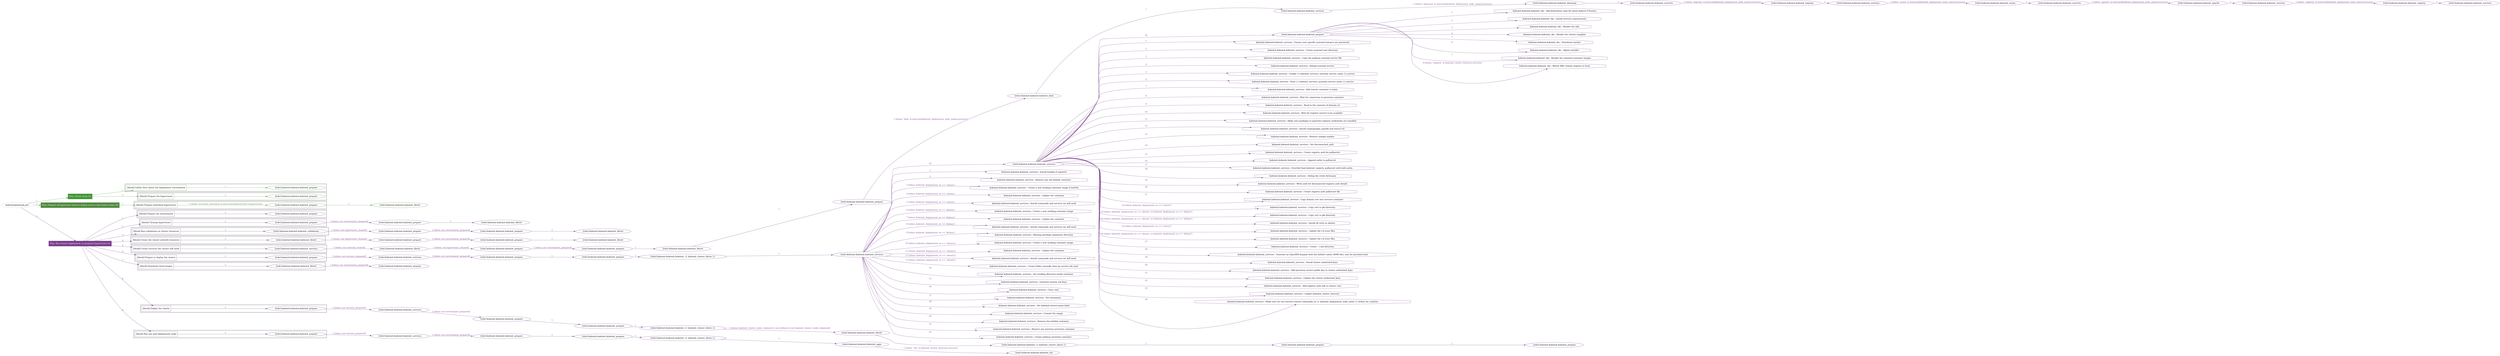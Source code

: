 digraph {
	graph [concentrate=true ordering=in rankdir=LR ratio=fill]
	edge [esep=5 sep=10]
	"kubeinit/playbook.yml" [id=root_node style=dotted]
	play_17dc3804 [label="Play: Initial setup (1)" color="#449537" fontcolor="#ffffff" id=play_17dc3804 shape=box style=filled tooltip=localhost]
	"kubeinit/playbook.yml" -> play_17dc3804 [label="1 " color="#449537" fontcolor="#449537" id=edge_80bf3835 labeltooltip="1 " tooltip="1 "]
	subgraph "kubeinit.kubeinit.kubeinit_prepare" {
		role_67e3666a [label="[role] kubeinit.kubeinit.kubeinit_prepare" color="#449537" id=role_67e3666a tooltip="kubeinit.kubeinit.kubeinit_prepare"]
	}
	subgraph "kubeinit.kubeinit.kubeinit_prepare" {
		role_1615cfc3 [label="[role] kubeinit.kubeinit.kubeinit_prepare" color="#449537" id=role_1615cfc3 tooltip="kubeinit.kubeinit.kubeinit_prepare"]
	}
	subgraph "Play: Initial setup (1)" {
		play_17dc3804 -> block_d3126e5d [label=1 color="#449537" fontcolor="#449537" id=edge_6a2673c6 labeltooltip=1 tooltip=1]
		subgraph cluster_block_d3126e5d {
			block_d3126e5d [label="[block] Gather facts about the deployment environment" color="#449537" id=block_d3126e5d labeltooltip="Gather facts about the deployment environment" shape=box tooltip="Gather facts about the deployment environment"]
			block_d3126e5d -> role_67e3666a [label="1 " color="#449537" fontcolor="#449537" id=edge_ea584713 labeltooltip="1 " tooltip="1 "]
		}
		play_17dc3804 -> block_f62ae6cf [label=2 color="#449537" fontcolor="#449537" id=edge_f9eebd7b labeltooltip=2 tooltip=2]
		subgraph cluster_block_f62ae6cf {
			block_f62ae6cf [label="[block] Prepare the hypervisors" color="#449537" id=block_f62ae6cf labeltooltip="Prepare the hypervisors" shape=box tooltip="Prepare the hypervisors"]
			block_f62ae6cf -> role_1615cfc3 [label="1 " color="#449537" fontcolor="#449537" id=edge_99a9e851 labeltooltip="1 " tooltip="1 "]
		}
	}
	play_2465f215 [label="Play: Prepare all hypervisor hosts to deploy service and cluster nodes (0)" color="#528b41" fontcolor="#ffffff" id=play_2465f215 shape=box style=filled tooltip="Play: Prepare all hypervisor hosts to deploy service and cluster nodes (0)"]
	"kubeinit/playbook.yml" -> play_2465f215 [label="2 " color="#528b41" fontcolor="#528b41" id=edge_92751eff labeltooltip="2 " tooltip="2 "]
	subgraph "kubeinit.kubeinit.kubeinit_libvirt" {
		role_7e6e4eed [label="[role] kubeinit.kubeinit.kubeinit_libvirt" color="#528b41" id=role_7e6e4eed tooltip="kubeinit.kubeinit.kubeinit_libvirt"]
	}
	subgraph "kubeinit.kubeinit.kubeinit_prepare" {
		role_8b2538e7 [label="[role] kubeinit.kubeinit.kubeinit_prepare" color="#528b41" id=role_8b2538e7 tooltip="kubeinit.kubeinit.kubeinit_prepare"]
		role_8b2538e7 -> role_7e6e4eed [label="1 " color="#528b41" fontcolor="#528b41" id=edge_8ffd1168 labeltooltip="1 " tooltip="1 "]
	}
	subgraph "Play: Prepare all hypervisor hosts to deploy service and cluster nodes (0)" {
		play_2465f215 -> block_70d63b5f [label=1 color="#528b41" fontcolor="#528b41" id=edge_6d60e895 labeltooltip=1 tooltip=1]
		subgraph cluster_block_70d63b5f {
			block_70d63b5f [label="[block] Prepare individual hypervisors" color="#528b41" id=block_70d63b5f labeltooltip="Prepare individual hypervisors" shape=box tooltip="Prepare individual hypervisors"]
			block_70d63b5f -> role_8b2538e7 [label="1 [when: inventory_hostname in hostvars['kubeinit-facts'].hypervisors]" color="#528b41" fontcolor="#528b41" id=edge_59fc6ced labeltooltip="1 [when: inventory_hostname in hostvars['kubeinit-facts'].hypervisors]" tooltip="1 [when: inventory_hostname in hostvars['kubeinit-facts'].hypervisors]"]
		}
	}
	play_fa66c9e3 [label="Play: Run cluster deployment on prepared hypervisors (1)" color="#793f8d" fontcolor="#ffffff" id=play_fa66c9e3 shape=box style=filled tooltip=localhost]
	"kubeinit/playbook.yml" -> play_fa66c9e3 [label="3 " color="#793f8d" fontcolor="#793f8d" id=edge_53fb4c2d labeltooltip="3 " tooltip="3 "]
	subgraph "kubeinit.kubeinit.kubeinit_prepare" {
		role_b1d864ee [label="[role] kubeinit.kubeinit.kubeinit_prepare" color="#793f8d" id=role_b1d864ee tooltip="kubeinit.kubeinit.kubeinit_prepare"]
	}
	subgraph "kubeinit.kubeinit.kubeinit_libvirt" {
		role_5a6a42f3 [label="[role] kubeinit.kubeinit.kubeinit_libvirt" color="#793f8d" id=role_5a6a42f3 tooltip="kubeinit.kubeinit.kubeinit_libvirt"]
	}
	subgraph "kubeinit.kubeinit.kubeinit_prepare" {
		role_d35636ad [label="[role] kubeinit.kubeinit.kubeinit_prepare" color="#793f8d" id=role_d35636ad tooltip="kubeinit.kubeinit.kubeinit_prepare"]
		role_d35636ad -> role_5a6a42f3 [label="1 " color="#793f8d" fontcolor="#793f8d" id=edge_e90077a9 labeltooltip="1 " tooltip="1 "]
	}
	subgraph "kubeinit.kubeinit.kubeinit_prepare" {
		role_8e66d6f2 [label="[role] kubeinit.kubeinit.kubeinit_prepare" color="#793f8d" id=role_8e66d6f2 tooltip="kubeinit.kubeinit.kubeinit_prepare"]
		role_8e66d6f2 -> role_d35636ad [label="1 [when: not environment_prepared]" color="#793f8d" fontcolor="#793f8d" id=edge_c06f7bf8 labeltooltip="1 [when: not environment_prepared]" tooltip="1 [when: not environment_prepared]"]
	}
	subgraph "kubeinit.kubeinit.kubeinit_libvirt" {
		role_3ecd17fb [label="[role] kubeinit.kubeinit.kubeinit_libvirt" color="#793f8d" id=role_3ecd17fb tooltip="kubeinit.kubeinit.kubeinit_libvirt"]
	}
	subgraph "kubeinit.kubeinit.kubeinit_prepare" {
		role_501750fa [label="[role] kubeinit.kubeinit.kubeinit_prepare" color="#793f8d" id=role_501750fa tooltip="kubeinit.kubeinit.kubeinit_prepare"]
		role_501750fa -> role_3ecd17fb [label="1 " color="#793f8d" fontcolor="#793f8d" id=edge_0f88de61 labeltooltip="1 " tooltip="1 "]
	}
	subgraph "kubeinit.kubeinit.kubeinit_prepare" {
		role_964f412a [label="[role] kubeinit.kubeinit.kubeinit_prepare" color="#793f8d" id=role_964f412a tooltip="kubeinit.kubeinit.kubeinit_prepare"]
		role_964f412a -> role_501750fa [label="1 [when: not environment_prepared]" color="#793f8d" fontcolor="#793f8d" id=edge_70a640cf labeltooltip="1 [when: not environment_prepared]" tooltip="1 [when: not environment_prepared]"]
	}
	subgraph "kubeinit.kubeinit.kubeinit_validations" {
		role_c0295520 [label="[role] kubeinit.kubeinit.kubeinit_validations" color="#793f8d" id=role_c0295520 tooltip="kubeinit.kubeinit.kubeinit_validations"]
		role_c0295520 -> role_964f412a [label="1 [when: not hypervisors_cleaned]" color="#793f8d" fontcolor="#793f8d" id=edge_7b529648 labeltooltip="1 [when: not hypervisors_cleaned]" tooltip="1 [when: not hypervisors_cleaned]"]
	}
	subgraph "kubeinit.kubeinit.kubeinit_libvirt" {
		role_bcdec154 [label="[role] kubeinit.kubeinit.kubeinit_libvirt" color="#793f8d" id=role_bcdec154 tooltip="kubeinit.kubeinit.kubeinit_libvirt"]
	}
	subgraph "kubeinit.kubeinit.kubeinit_prepare" {
		role_2810fb02 [label="[role] kubeinit.kubeinit.kubeinit_prepare" color="#793f8d" id=role_2810fb02 tooltip="kubeinit.kubeinit.kubeinit_prepare"]
		role_2810fb02 -> role_bcdec154 [label="1 " color="#793f8d" fontcolor="#793f8d" id=edge_196ffd4c labeltooltip="1 " tooltip="1 "]
	}
	subgraph "kubeinit.kubeinit.kubeinit_prepare" {
		role_aaf284e9 [label="[role] kubeinit.kubeinit.kubeinit_prepare" color="#793f8d" id=role_aaf284e9 tooltip="kubeinit.kubeinit.kubeinit_prepare"]
		role_aaf284e9 -> role_2810fb02 [label="1 [when: not environment_prepared]" color="#793f8d" fontcolor="#793f8d" id=edge_ba083c92 labeltooltip="1 [when: not environment_prepared]" tooltip="1 [when: not environment_prepared]"]
	}
	subgraph "kubeinit.kubeinit.kubeinit_libvirt" {
		role_54081f0f [label="[role] kubeinit.kubeinit.kubeinit_libvirt" color="#793f8d" id=role_54081f0f tooltip="kubeinit.kubeinit.kubeinit_libvirt"]
		role_54081f0f -> role_aaf284e9 [label="1 [when: not hypervisors_cleaned]" color="#793f8d" fontcolor="#793f8d" id=edge_26af9486 labeltooltip="1 [when: not hypervisors_cleaned]" tooltip="1 [when: not hypervisors_cleaned]"]
	}
	subgraph "kubeinit.kubeinit.kubeinit_services" {
		role_640191c8 [label="[role] kubeinit.kubeinit.kubeinit_services" color="#793f8d" id=role_640191c8 tooltip="kubeinit.kubeinit.kubeinit_services"]
	}
	subgraph "kubeinit.kubeinit.kubeinit_registry" {
		role_3a69ad9f [label="[role] kubeinit.kubeinit.kubeinit_registry" color="#793f8d" id=role_3a69ad9f tooltip="kubeinit.kubeinit.kubeinit_registry"]
		role_3a69ad9f -> role_640191c8 [label="1 " color="#793f8d" fontcolor="#793f8d" id=edge_30a245e9 labeltooltip="1 " tooltip="1 "]
	}
	subgraph "kubeinit.kubeinit.kubeinit_services" {
		role_7ca822ec [label="[role] kubeinit.kubeinit.kubeinit_services" color="#793f8d" id=role_7ca822ec tooltip="kubeinit.kubeinit.kubeinit_services"]
		role_7ca822ec -> role_3a69ad9f [label="1 [when: 'registry' in hostvars[kubeinit_deployment_node_name].services]" color="#793f8d" fontcolor="#793f8d" id=edge_693aa3cd labeltooltip="1 [when: 'registry' in hostvars[kubeinit_deployment_node_name].services]" tooltip="1 [when: 'registry' in hostvars[kubeinit_deployment_node_name].services]"]
	}
	subgraph "kubeinit.kubeinit.kubeinit_apache" {
		role_e3e219b9 [label="[role] kubeinit.kubeinit.kubeinit_apache" color="#793f8d" id=role_e3e219b9 tooltip="kubeinit.kubeinit.kubeinit_apache"]
		role_e3e219b9 -> role_7ca822ec [label="1 " color="#793f8d" fontcolor="#793f8d" id=edge_85b9f4be labeltooltip="1 " tooltip="1 "]
	}
	subgraph "kubeinit.kubeinit.kubeinit_services" {
		role_182650d2 [label="[role] kubeinit.kubeinit.kubeinit_services" color="#793f8d" id=role_182650d2 tooltip="kubeinit.kubeinit.kubeinit_services"]
		role_182650d2 -> role_e3e219b9 [label="1 [when: 'apache' in hostvars[kubeinit_deployment_node_name].services]" color="#793f8d" fontcolor="#793f8d" id=edge_c2cf2d66 labeltooltip="1 [when: 'apache' in hostvars[kubeinit_deployment_node_name].services]" tooltip="1 [when: 'apache' in hostvars[kubeinit_deployment_node_name].services]"]
	}
	subgraph "kubeinit.kubeinit.kubeinit_nexus" {
		role_ce77084c [label="[role] kubeinit.kubeinit.kubeinit_nexus" color="#793f8d" id=role_ce77084c tooltip="kubeinit.kubeinit.kubeinit_nexus"]
		role_ce77084c -> role_182650d2 [label="1 " color="#793f8d" fontcolor="#793f8d" id=edge_85dd2289 labeltooltip="1 " tooltip="1 "]
	}
	subgraph "kubeinit.kubeinit.kubeinit_services" {
		role_846eb158 [label="[role] kubeinit.kubeinit.kubeinit_services" color="#793f8d" id=role_846eb158 tooltip="kubeinit.kubeinit.kubeinit_services"]
		role_846eb158 -> role_ce77084c [label="1 [when: 'nexus' in hostvars[kubeinit_deployment_node_name].services]" color="#793f8d" fontcolor="#793f8d" id=edge_cb02421a labeltooltip="1 [when: 'nexus' in hostvars[kubeinit_deployment_node_name].services]" tooltip="1 [when: 'nexus' in hostvars[kubeinit_deployment_node_name].services]"]
	}
	subgraph "kubeinit.kubeinit.kubeinit_haproxy" {
		role_019600c7 [label="[role] kubeinit.kubeinit.kubeinit_haproxy" color="#793f8d" id=role_019600c7 tooltip="kubeinit.kubeinit.kubeinit_haproxy"]
		role_019600c7 -> role_846eb158 [label="1 " color="#793f8d" fontcolor="#793f8d" id=edge_4270639c labeltooltip="1 " tooltip="1 "]
	}
	subgraph "kubeinit.kubeinit.kubeinit_services" {
		role_bd173995 [label="[role] kubeinit.kubeinit.kubeinit_services" color="#793f8d" id=role_bd173995 tooltip="kubeinit.kubeinit.kubeinit_services"]
		role_bd173995 -> role_019600c7 [label="1 [when: 'haproxy' in hostvars[kubeinit_deployment_node_name].services]" color="#793f8d" fontcolor="#793f8d" id=edge_573d60d5 labeltooltip="1 [when: 'haproxy' in hostvars[kubeinit_deployment_node_name].services]" tooltip="1 [when: 'haproxy' in hostvars[kubeinit_deployment_node_name].services]"]
	}
	subgraph "kubeinit.kubeinit.kubeinit_dnsmasq" {
		role_bf2d3304 [label="[role] kubeinit.kubeinit.kubeinit_dnsmasq" color="#793f8d" id=role_bf2d3304 tooltip="kubeinit.kubeinit.kubeinit_dnsmasq"]
		role_bf2d3304 -> role_bd173995 [label="1 " color="#793f8d" fontcolor="#793f8d" id=edge_84cddcca labeltooltip="1 " tooltip="1 "]
	}
	subgraph "kubeinit.kubeinit.kubeinit_services" {
		role_49d5567e [label="[role] kubeinit.kubeinit.kubeinit_services" color="#793f8d" id=role_49d5567e tooltip="kubeinit.kubeinit.kubeinit_services"]
		role_49d5567e -> role_bf2d3304 [label="1 [when: 'dnsmasq' in hostvars[kubeinit_deployment_node_name].services]" color="#793f8d" fontcolor="#793f8d" id=edge_6f6d7130 labeltooltip="1 [when: 'dnsmasq' in hostvars[kubeinit_deployment_node_name].services]" tooltip="1 [when: 'dnsmasq' in hostvars[kubeinit_deployment_node_name].services]"]
	}
	subgraph "kubeinit.kubeinit.kubeinit_bind" {
		role_83a4d1ff [label="[role] kubeinit.kubeinit.kubeinit_bind" color="#793f8d" id=role_83a4d1ff tooltip="kubeinit.kubeinit.kubeinit_bind"]
		role_83a4d1ff -> role_49d5567e [label="1 " color="#793f8d" fontcolor="#793f8d" id=edge_7715440f labeltooltip="1 " tooltip="1 "]
	}
	subgraph "kubeinit.kubeinit.kubeinit_prepare" {
		role_75810f9c [label="[role] kubeinit.kubeinit.kubeinit_prepare" color="#793f8d" id=role_75810f9c tooltip="kubeinit.kubeinit.kubeinit_prepare"]
		role_75810f9c -> role_83a4d1ff [label="1 [when: 'bind' in hostvars[kubeinit_deployment_node_name].services]" color="#793f8d" fontcolor="#793f8d" id=edge_e7ea5726 labeltooltip="1 [when: 'bind' in hostvars[kubeinit_deployment_node_name].services]" tooltip="1 [when: 'bind' in hostvars[kubeinit_deployment_node_name].services]"]
	}
	subgraph "kubeinit.kubeinit.kubeinit_libvirt" {
		role_3f77c72f [label="[role] kubeinit.kubeinit.kubeinit_libvirt" color="#793f8d" id=role_3f77c72f tooltip="kubeinit.kubeinit.kubeinit_libvirt"]
		role_3f77c72f -> role_75810f9c [label="1 " color="#793f8d" fontcolor="#793f8d" id=edge_211a45ed labeltooltip="1 " tooltip="1 "]
	}
	subgraph "kubeinit.kubeinit.kubeinit_prepare" {
		role_10264470 [label="[role] kubeinit.kubeinit.kubeinit_prepare" color="#793f8d" id=role_10264470 tooltip="kubeinit.kubeinit.kubeinit_prepare"]
		role_10264470 -> role_3f77c72f [label="1 " color="#793f8d" fontcolor="#793f8d" id=edge_d9892aa2 labeltooltip="1 " tooltip="1 "]
	}
	subgraph "kubeinit.kubeinit.kubeinit_prepare" {
		role_2d7b8e3b [label="[role] kubeinit.kubeinit.kubeinit_prepare" color="#793f8d" id=role_2d7b8e3b tooltip="kubeinit.kubeinit.kubeinit_prepare"]
		role_2d7b8e3b -> role_10264470 [label="1 [when: not environment_prepared]" color="#793f8d" fontcolor="#793f8d" id=edge_9aa74b03 labeltooltip="1 [when: not environment_prepared]" tooltip="1 [when: not environment_prepared]"]
	}
	subgraph "kubeinit.kubeinit.kubeinit_libvirt" {
		role_aad7bcb5 [label="[role] kubeinit.kubeinit.kubeinit_libvirt" color="#793f8d" id=role_aad7bcb5 tooltip="kubeinit.kubeinit.kubeinit_libvirt"]
		role_aad7bcb5 -> role_2d7b8e3b [label="1 [when: not hypervisors_cleaned]" color="#793f8d" fontcolor="#793f8d" id=edge_26f692da labeltooltip="1 [when: not hypervisors_cleaned]" tooltip="1 [when: not hypervisors_cleaned]"]
	}
	subgraph "kubeinit.kubeinit.kubeinit_services" {
		role_7f73dd32 [label="[role] kubeinit.kubeinit.kubeinit_services" color="#793f8d" id=role_7f73dd32 tooltip="kubeinit.kubeinit.kubeinit_services"]
		role_7f73dd32 -> role_aad7bcb5 [label="1 [when: not network_created]" color="#793f8d" fontcolor="#793f8d" id=edge_d2367301 labeltooltip="1 [when: not network_created]" tooltip="1 [when: not network_created]"]
	}
	subgraph "kubeinit.kubeinit.kubeinit_prepare" {
		role_43254510 [label="[role] kubeinit.kubeinit.kubeinit_prepare" color="#793f8d" id=role_43254510 tooltip="kubeinit.kubeinit.kubeinit_prepare"]
		task_a4f8bc40 [label="kubeinit.kubeinit.kubeinit_rke : Add kubernetes repo for latest kubectl (Ubuntu)" color="#793f8d" id=task_a4f8bc40 shape=octagon tooltip="kubeinit.kubeinit.kubeinit_rke : Add kubernetes repo for latest kubectl (Ubuntu)"]
		role_43254510 -> task_a4f8bc40 [label="1 " color="#793f8d" fontcolor="#793f8d" id=edge_96f5bbfb labeltooltip="1 " tooltip="1 "]
		task_0916f4d6 [label="kubeinit.kubeinit.kubeinit_rke : Install services requirements" color="#793f8d" id=task_0916f4d6 shape=octagon tooltip="kubeinit.kubeinit.kubeinit_rke : Install services requirements"]
		role_43254510 -> task_0916f4d6 [label="2 " color="#793f8d" fontcolor="#793f8d" id=edge_ea863ef6 labeltooltip="2 " tooltip="2 "]
		task_308567ae [label="kubeinit.kubeinit.kubeinit_rke : Render net info" color="#793f8d" id=task_308567ae shape=octagon tooltip="kubeinit.kubeinit.kubeinit_rke : Render net info"]
		role_43254510 -> task_308567ae [label="3 " color="#793f8d" fontcolor="#793f8d" id=edge_81d9de16 labeltooltip="3 " tooltip="3 "]
		task_07e25c10 [label="kubeinit.kubeinit.kubeinit_rke : Render the cluster template" color="#793f8d" id=task_07e25c10 shape=octagon tooltip="kubeinit.kubeinit.kubeinit_rke : Render the cluster template"]
		role_43254510 -> task_07e25c10 [label="4 " color="#793f8d" fontcolor="#793f8d" id=edge_9af25062 labeltooltip="4 " tooltip="4 "]
		task_f6cdb77e [label="kubeinit.kubeinit.kubeinit_rke : Download rancher" color="#793f8d" id=task_f6cdb77e shape=octagon tooltip="kubeinit.kubeinit.kubeinit_rke : Download rancher"]
		role_43254510 -> task_f6cdb77e [label="5 " color="#793f8d" fontcolor="#793f8d" id=edge_9796078f labeltooltip="5 " tooltip="5 "]
		task_490a1d34 [label="kubeinit.kubeinit.kubeinit_rke : Adjust installer" color="#793f8d" id=task_490a1d34 shape=octagon tooltip="kubeinit.kubeinit.kubeinit_rke : Adjust installer"]
		role_43254510 -> task_490a1d34 [label="6 " color="#793f8d" fontcolor="#793f8d" id=edge_f3317cf7 labeltooltip="6 " tooltip="6 "]
		task_855a91c6 [label="kubeinit.kubeinit.kubeinit_rke : Render the required container images" color="#793f8d" id=task_855a91c6 shape=octagon tooltip="kubeinit.kubeinit.kubeinit_rke : Render the required container images"]
		role_43254510 -> task_855a91c6 [label="7 " color="#793f8d" fontcolor="#793f8d" id=edge_1d07410b labeltooltip="7 " tooltip="7 "]
		task_5f7fb9f4 [label="kubeinit.kubeinit.kubeinit_rke : Mirror RKE remote registry to local" color="#793f8d" id=task_5f7fb9f4 shape=octagon tooltip="kubeinit.kubeinit.kubeinit_rke : Mirror RKE remote registry to local"]
		role_43254510 -> task_5f7fb9f4 [label="8 [when: 'registry' in kubeinit_cluster_hostvars.services]" color="#793f8d" fontcolor="#793f8d" id=edge_273baab0 labeltooltip="8 [when: 'registry' in kubeinit_cluster_hostvars.services]" tooltip="8 [when: 'registry' in kubeinit_cluster_hostvars.services]"]
	}
	subgraph "kubeinit.kubeinit.kubeinit_services" {
		role_76fefbbb [label="[role] kubeinit.kubeinit.kubeinit_services" color="#793f8d" id=role_76fefbbb tooltip="kubeinit.kubeinit.kubeinit_services"]
		task_85cc08b1 [label="kubeinit.kubeinit.kubeinit_services : Ensure user specific systemd instance are persistent" color="#793f8d" id=task_85cc08b1 shape=octagon tooltip="kubeinit.kubeinit.kubeinit_services : Ensure user specific systemd instance are persistent"]
		role_76fefbbb -> task_85cc08b1 [label="1 " color="#793f8d" fontcolor="#793f8d" id=edge_6f49c497 labeltooltip="1 " tooltip="1 "]
		task_4fff5ff1 [label="kubeinit.kubeinit.kubeinit_services : Create systemd user directory" color="#793f8d" id=task_4fff5ff1 shape=octagon tooltip="kubeinit.kubeinit.kubeinit_services : Create systemd user directory"]
		role_76fefbbb -> task_4fff5ff1 [label="2 " color="#793f8d" fontcolor="#793f8d" id=edge_097b2020 labeltooltip="2 " tooltip="2 "]
		task_4f0994e8 [label="kubeinit.kubeinit.kubeinit_services : Copy the podman systemd service file" color="#793f8d" id=task_4f0994e8 shape=octagon tooltip="kubeinit.kubeinit.kubeinit_services : Copy the podman systemd service file"]
		role_76fefbbb -> task_4f0994e8 [label="3 " color="#793f8d" fontcolor="#793f8d" id=edge_b735411e labeltooltip="3 " tooltip="3 "]
		task_4bf4c22e [label="kubeinit.kubeinit.kubeinit_services : Reload systemd service" color="#793f8d" id=task_4bf4c22e shape=octagon tooltip="kubeinit.kubeinit.kubeinit_services : Reload systemd service"]
		role_76fefbbb -> task_4bf4c22e [label="4 " color="#793f8d" fontcolor="#793f8d" id=edge_2af9afae labeltooltip="4 " tooltip="4 "]
		task_2aefb075 [label="kubeinit.kubeinit.kubeinit_services : Enable {{ kubeinit_services_systemd_service_name }}.service" color="#793f8d" id=task_2aefb075 shape=octagon tooltip="kubeinit.kubeinit.kubeinit_services : Enable {{ kubeinit_services_systemd_service_name }}.service"]
		role_76fefbbb -> task_2aefb075 [label="5 " color="#793f8d" fontcolor="#793f8d" id=edge_699e8ae5 labeltooltip="5 " tooltip="5 "]
		task_623c150f [label="kubeinit.kubeinit.kubeinit_services : Start {{ kubeinit_services_systemd_service_name }}.service" color="#793f8d" id=task_623c150f shape=octagon tooltip="kubeinit.kubeinit.kubeinit_services : Start {{ kubeinit_services_systemd_service_name }}.service"]
		role_76fefbbb -> task_623c150f [label="6 " color="#793f8d" fontcolor="#793f8d" id=edge_ab0b6d56 labeltooltip="6 " tooltip="6 "]
		task_eead102d [label="kubeinit.kubeinit.kubeinit_services : Add remote container to hosts" color="#793f8d" id=task_eead102d shape=octagon tooltip="kubeinit.kubeinit.kubeinit_services : Add remote container to hosts"]
		role_76fefbbb -> task_eead102d [label="7 " color="#793f8d" fontcolor="#793f8d" id=edge_f7951e83 labeltooltip="7 " tooltip="7 "]
		task_e84a3dc8 [label="kubeinit.kubeinit.kubeinit_services : Wait for connection to provision container" color="#793f8d" id=task_e84a3dc8 shape=octagon tooltip="kubeinit.kubeinit.kubeinit_services : Wait for connection to provision container"]
		role_76fefbbb -> task_e84a3dc8 [label="8 " color="#793f8d" fontcolor="#793f8d" id=edge_cc65e60b labeltooltip="8 " tooltip="8 "]
		task_a7607893 [label="kubeinit.kubeinit.kubeinit_services : Read in the contents of domain.crt" color="#793f8d" id=task_a7607893 shape=octagon tooltip="kubeinit.kubeinit.kubeinit_services : Read in the contents of domain.crt"]
		role_76fefbbb -> task_a7607893 [label="9 " color="#793f8d" fontcolor="#793f8d" id=edge_47d9fd56 labeltooltip="9 " tooltip="9 "]
		task_2341e93a [label="kubeinit.kubeinit.kubeinit_services : Wait for registry service to be available" color="#793f8d" id=task_2341e93a shape=octagon tooltip="kubeinit.kubeinit.kubeinit_services : Wait for registry service to be available"]
		role_76fefbbb -> task_2341e93a [label="10 " color="#793f8d" fontcolor="#793f8d" id=edge_610ceecf labeltooltip="10 " tooltip="10 "]
		task_a5973354 [label="kubeinit.kubeinit.kubeinit_services : Make sure packages to generate registry credentials are installed" color="#793f8d" id=task_a5973354 shape=octagon tooltip="kubeinit.kubeinit.kubeinit_services : Make sure packages to generate registry credentials are installed"]
		role_76fefbbb -> task_a5973354 [label="11 " color="#793f8d" fontcolor="#793f8d" id=edge_07d66f39 labeltooltip="11 " tooltip="11 "]
		task_68856d21 [label="kubeinit.kubeinit.kubeinit_services : Install cryptography, passlib and nexus3-cli" color="#793f8d" id=task_68856d21 shape=octagon tooltip="kubeinit.kubeinit.kubeinit_services : Install cryptography, passlib and nexus3-cli"]
		role_76fefbbb -> task_68856d21 [label="12 " color="#793f8d" fontcolor="#793f8d" id=edge_7241a144 labeltooltip="12 " tooltip="12 "]
		task_61af8968 [label="kubeinit.kubeinit.kubeinit_services : Remove nologin marker" color="#793f8d" id=task_61af8968 shape=octagon tooltip="kubeinit.kubeinit.kubeinit_services : Remove nologin marker"]
		role_76fefbbb -> task_61af8968 [label="13 " color="#793f8d" fontcolor="#793f8d" id=edge_2abea188 labeltooltip="13 " tooltip="13 "]
		task_30f9b240 [label="kubeinit.kubeinit.kubeinit_services : Set disconnected_auth" color="#793f8d" id=task_30f9b240 shape=octagon tooltip="kubeinit.kubeinit.kubeinit_services : Set disconnected_auth"]
		role_76fefbbb -> task_30f9b240 [label="14 " color="#793f8d" fontcolor="#793f8d" id=edge_1c0605be labeltooltip="14 " tooltip="14 "]
		task_93855400 [label="kubeinit.kubeinit.kubeinit_services : Create registry auth for pullsecret" color="#793f8d" id=task_93855400 shape=octagon tooltip="kubeinit.kubeinit.kubeinit_services : Create registry auth for pullsecret"]
		role_76fefbbb -> task_93855400 [label="15 " color="#793f8d" fontcolor="#793f8d" id=edge_57733a3a labeltooltip="15 " tooltip="15 "]
		task_2c954991 [label="kubeinit.kubeinit.kubeinit_services : Append auths to pullsecret" color="#793f8d" id=task_2c954991 shape=octagon tooltip="kubeinit.kubeinit.kubeinit_services : Append auths to pullsecret"]
		role_76fefbbb -> task_2c954991 [label="16 " color="#793f8d" fontcolor="#793f8d" id=edge_f498520c labeltooltip="16 " tooltip="16 "]
		task_c761d621 [label="kubeinit.kubeinit.kubeinit_services : Override final kubeinit_registry_pullsecret with both auths" color="#793f8d" id=task_c761d621 shape=octagon tooltip="kubeinit.kubeinit.kubeinit_services : Override final kubeinit_registry_pullsecret with both auths"]
		role_76fefbbb -> task_c761d621 [label="17 " color="#793f8d" fontcolor="#793f8d" id=edge_b8709de1 labeltooltip="17 " tooltip="17 "]
		task_7489101a [label="kubeinit.kubeinit.kubeinit_services : Debug the creds dictionary" color="#793f8d" id=task_7489101a shape=octagon tooltip="kubeinit.kubeinit.kubeinit_services : Debug the creds dictionary"]
		role_76fefbbb -> task_7489101a [label="18 " color="#793f8d" fontcolor="#793f8d" id=edge_4a87b6a2 labeltooltip="18 " tooltip="18 "]
		task_ef88229b [label="kubeinit.kubeinit.kubeinit_services : Write auth for disconnected registry auth details" color="#793f8d" id=task_ef88229b shape=octagon tooltip="kubeinit.kubeinit.kubeinit_services : Write auth for disconnected registry auth details"]
		role_76fefbbb -> task_ef88229b [label="19 " color="#793f8d" fontcolor="#793f8d" id=edge_cc0c9ad1 labeltooltip="19 " tooltip="19 "]
		task_f60bbcc8 [label="kubeinit.kubeinit.kubeinit_services : Create registry auth pullsecret file" color="#793f8d" id=task_f60bbcc8 shape=octagon tooltip="kubeinit.kubeinit.kubeinit_services : Create registry auth pullsecret file"]
		role_76fefbbb -> task_f60bbcc8 [label="20 " color="#793f8d" fontcolor="#793f8d" id=edge_1c116c54 labeltooltip="20 " tooltip="20 "]
		task_d18f139e [label="kubeinit.kubeinit.kubeinit_services : Copy domain cert into services container" color="#793f8d" id=task_d18f139e shape=octagon tooltip="kubeinit.kubeinit.kubeinit_services : Copy domain cert into services container"]
		role_76fefbbb -> task_d18f139e [label="21 " color="#793f8d" fontcolor="#793f8d" id=edge_14b62f53 labeltooltip="21 " tooltip="21 "]
		task_18168f57 [label="kubeinit.kubeinit.kubeinit_services : Copy cert to pki directory" color="#793f8d" id=task_18168f57 shape=octagon tooltip="kubeinit.kubeinit.kubeinit_services : Copy cert to pki directory"]
		role_76fefbbb -> task_18168f57 [label="22 [when: kubeinit_deployment_os == 'centos']" color="#793f8d" fontcolor="#793f8d" id=edge_3c3aad1e labeltooltip="22 [when: kubeinit_deployment_os == 'centos']" tooltip="22 [when: kubeinit_deployment_os == 'centos']"]
		task_8e6560d7 [label="kubeinit.kubeinit.kubeinit_services : Copy cert to pki directory" color="#793f8d" id=task_8e6560d7 shape=octagon tooltip="kubeinit.kubeinit.kubeinit_services : Copy cert to pki directory"]
		role_76fefbbb -> task_8e6560d7 [label="23 [when: kubeinit_deployment_os == 'ubuntu' or kubeinit_deployment_os == 'debian']" color="#793f8d" fontcolor="#793f8d" id=edge_b6e601b2 labeltooltip="23 [when: kubeinit_deployment_os == 'ubuntu' or kubeinit_deployment_os == 'debian']" tooltip="23 [when: kubeinit_deployment_os == 'ubuntu' or kubeinit_deployment_os == 'debian']"]
		task_2d60fe23 [label="kubeinit.kubeinit.kubeinit_services : Install all certs in ubuntu" color="#793f8d" id=task_2d60fe23 shape=octagon tooltip="kubeinit.kubeinit.kubeinit_services : Install all certs in ubuntu"]
		role_76fefbbb -> task_2d60fe23 [label="24 [when: kubeinit_deployment_os == 'ubuntu' or kubeinit_deployment_os == 'debian']" color="#793f8d" fontcolor="#793f8d" id=edge_b30003e0 labeltooltip="24 [when: kubeinit_deployment_os == 'ubuntu' or kubeinit_deployment_os == 'debian']" tooltip="24 [when: kubeinit_deployment_os == 'ubuntu' or kubeinit_deployment_os == 'debian']"]
		task_442467ce [label="kubeinit.kubeinit.kubeinit_services : Update the CA trust files" color="#793f8d" id=task_442467ce shape=octagon tooltip="kubeinit.kubeinit.kubeinit_services : Update the CA trust files"]
		role_76fefbbb -> task_442467ce [label="25 [when: kubeinit_deployment_os == 'centos']" color="#793f8d" fontcolor="#793f8d" id=edge_eb820c0c labeltooltip="25 [when: kubeinit_deployment_os == 'centos']" tooltip="25 [when: kubeinit_deployment_os == 'centos']"]
		task_401b33d2 [label="kubeinit.kubeinit.kubeinit_services : Update the CA trust files" color="#793f8d" id=task_401b33d2 shape=octagon tooltip="kubeinit.kubeinit.kubeinit_services : Update the CA trust files"]
		role_76fefbbb -> task_401b33d2 [label="26 [when: kubeinit_deployment_os == 'ubuntu' or kubeinit_deployment_os == 'debian']" color="#793f8d" fontcolor="#793f8d" id=edge_d496aab8 labeltooltip="26 [when: kubeinit_deployment_os == 'ubuntu' or kubeinit_deployment_os == 'debian']" tooltip="26 [when: kubeinit_deployment_os == 'ubuntu' or kubeinit_deployment_os == 'debian']"]
		task_75ef80b7 [label="kubeinit.kubeinit.kubeinit_services : Create ~/.ssh directory" color="#793f8d" id=task_75ef80b7 shape=octagon tooltip="kubeinit.kubeinit.kubeinit_services : Create ~/.ssh directory"]
		role_76fefbbb -> task_75ef80b7 [label="27 " color="#793f8d" fontcolor="#793f8d" id=edge_b270dfa0 labeltooltip="27 " tooltip="27 "]
		task_5b527231 [label="kubeinit.kubeinit.kubeinit_services : Generate an OpenSSH keypair with the default values (4096 bits, rsa) for provision host" color="#793f8d" id=task_5b527231 shape=octagon tooltip="kubeinit.kubeinit.kubeinit_services : Generate an OpenSSH keypair with the default values (4096 bits, rsa) for provision host"]
		role_76fefbbb -> task_5b527231 [label="28 " color="#793f8d" fontcolor="#793f8d" id=edge_196d43db labeltooltip="28 " tooltip="28 "]
		task_6b5e194d [label="kubeinit.kubeinit.kubeinit_services : Install cluster authorized keys" color="#793f8d" id=task_6b5e194d shape=octagon tooltip="kubeinit.kubeinit.kubeinit_services : Install cluster authorized keys"]
		role_76fefbbb -> task_6b5e194d [label="29 " color="#793f8d" fontcolor="#793f8d" id=edge_1cd7f68f labeltooltip="29 " tooltip="29 "]
		task_76ba1b51 [label="kubeinit.kubeinit.kubeinit_services : Add provision service public key to cluster authorized_keys" color="#793f8d" id=task_76ba1b51 shape=octagon tooltip="kubeinit.kubeinit.kubeinit_services : Add provision service public key to cluster authorized_keys"]
		role_76fefbbb -> task_76ba1b51 [label="30 " color="#793f8d" fontcolor="#793f8d" id=edge_6ccdf2f0 labeltooltip="30 " tooltip="30 "]
		task_c05156b5 [label="kubeinit.kubeinit.kubeinit_services : Update the cluster authorized_keys" color="#793f8d" id=task_c05156b5 shape=octagon tooltip="kubeinit.kubeinit.kubeinit_services : Update the cluster authorized_keys"]
		role_76fefbbb -> task_c05156b5 [label="31 " color="#793f8d" fontcolor="#793f8d" id=edge_bf65e3ca labeltooltip="31 " tooltip="31 "]
		task_4935cccd [label="kubeinit.kubeinit.kubeinit_services : Add registry auth info to cluster vars" color="#793f8d" id=task_4935cccd shape=octagon tooltip="kubeinit.kubeinit.kubeinit_services : Add registry auth info to cluster vars"]
		role_76fefbbb -> task_4935cccd [label="32 " color="#793f8d" fontcolor="#793f8d" id=edge_49e82d1f labeltooltip="32 " tooltip="32 "]
		task_922ba25e [label="kubeinit.kubeinit.kubeinit_services : Update kubeinit_cluster_hostvars" color="#793f8d" id=task_922ba25e shape=octagon tooltip="kubeinit.kubeinit.kubeinit_services : Update kubeinit_cluster_hostvars"]
		role_76fefbbb -> task_922ba25e [label="33 " color="#793f8d" fontcolor="#793f8d" id=edge_7f96ad97 labeltooltip="33 " tooltip="33 "]
		task_2edbe096 [label="kubeinit.kubeinit.kubeinit_services : Make sure we can execute remote commands on {{ kubeinit_deployment_node_name }} before we continue" color="#793f8d" id=task_2edbe096 shape=octagon tooltip="kubeinit.kubeinit.kubeinit_services : Make sure we can execute remote commands on {{ kubeinit_deployment_node_name }} before we continue"]
		role_76fefbbb -> task_2edbe096 [label="34 " color="#793f8d" fontcolor="#793f8d" id=edge_7794b252 labeltooltip="34 " tooltip="34 "]
		role_76fefbbb -> role_43254510 [label="35 " color="#793f8d" fontcolor="#793f8d" id=edge_0b88d910 labeltooltip="35 " tooltip="35 "]
	}
	subgraph "kubeinit.kubeinit.kubeinit_services" {
		role_6d13400f [label="[role] kubeinit.kubeinit.kubeinit_services" color="#793f8d" id=role_6d13400f tooltip="kubeinit.kubeinit.kubeinit_services"]
		task_c27a0898 [label="kubeinit.kubeinit.kubeinit_services : Install buildah if required" color="#793f8d" id=task_c27a0898 shape=octagon tooltip="kubeinit.kubeinit.kubeinit_services : Install buildah if required"]
		role_6d13400f -> task_c27a0898 [label="1 " color="#793f8d" fontcolor="#793f8d" id=edge_fe814c75 labeltooltip="1 " tooltip="1 "]
		task_dc753e7f [label="kubeinit.kubeinit.kubeinit_services : Remove any old buildah container" color="#793f8d" id=task_dc753e7f shape=octagon tooltip="kubeinit.kubeinit.kubeinit_services : Remove any old buildah container"]
		role_6d13400f -> task_dc753e7f [label="2 " color="#793f8d" fontcolor="#793f8d" id=edge_0e39ed00 labeltooltip="2 " tooltip="2 "]
		task_162c6416 [label="kubeinit.kubeinit.kubeinit_services : Create a new working container image (CentOS)" color="#793f8d" id=task_162c6416 shape=octagon tooltip="kubeinit.kubeinit.kubeinit_services : Create a new working container image (CentOS)"]
		role_6d13400f -> task_162c6416 [label="3 [when: kubeinit_deployment_os == 'centos']" color="#793f8d" fontcolor="#793f8d" id=edge_14bbda1e labeltooltip="3 [when: kubeinit_deployment_os == 'centos']" tooltip="3 [when: kubeinit_deployment_os == 'centos']"]
		task_73592e25 [label="kubeinit.kubeinit.kubeinit_services : Update the container" color="#793f8d" id=task_73592e25 shape=octagon tooltip="kubeinit.kubeinit.kubeinit_services : Update the container"]
		role_6d13400f -> task_73592e25 [label="4 [when: kubeinit_deployment_os == 'centos']" color="#793f8d" fontcolor="#793f8d" id=edge_f160bd40 labeltooltip="4 [when: kubeinit_deployment_os == 'centos']" tooltip="4 [when: kubeinit_deployment_os == 'centos']"]
		task_1814124a [label="kubeinit.kubeinit.kubeinit_services : Install commands and services we will need" color="#793f8d" id=task_1814124a shape=octagon tooltip="kubeinit.kubeinit.kubeinit_services : Install commands and services we will need"]
		role_6d13400f -> task_1814124a [label="5 [when: kubeinit_deployment_os == 'centos']" color="#793f8d" fontcolor="#793f8d" id=edge_ac46778b labeltooltip="5 [when: kubeinit_deployment_os == 'centos']" tooltip="5 [when: kubeinit_deployment_os == 'centos']"]
		task_aefefa22 [label="kubeinit.kubeinit.kubeinit_services : Create a new working container image" color="#793f8d" id=task_aefefa22 shape=octagon tooltip="kubeinit.kubeinit.kubeinit_services : Create a new working container image"]
		role_6d13400f -> task_aefefa22 [label="6 [when: kubeinit_deployment_os == 'debian']" color="#793f8d" fontcolor="#793f8d" id=edge_5e2400da labeltooltip="6 [when: kubeinit_deployment_os == 'debian']" tooltip="6 [when: kubeinit_deployment_os == 'debian']"]
		task_6b0e39d6 [label="kubeinit.kubeinit.kubeinit_services : Update the container" color="#793f8d" id=task_6b0e39d6 shape=octagon tooltip="kubeinit.kubeinit.kubeinit_services : Update the container"]
		role_6d13400f -> task_6b0e39d6 [label="7 [when: kubeinit_deployment_os == 'debian']" color="#793f8d" fontcolor="#793f8d" id=edge_41dc8aab labeltooltip="7 [when: kubeinit_deployment_os == 'debian']" tooltip="7 [when: kubeinit_deployment_os == 'debian']"]
		task_777d2e4a [label="kubeinit.kubeinit.kubeinit_services : Install commands and services we will need" color="#793f8d" id=task_777d2e4a shape=octagon tooltip="kubeinit.kubeinit.kubeinit_services : Install commands and services we will need"]
		role_6d13400f -> task_777d2e4a [label="8 [when: kubeinit_deployment_os == 'debian']" color="#793f8d" fontcolor="#793f8d" id=edge_d76798ec labeltooltip="8 [when: kubeinit_deployment_os == 'debian']" tooltip="8 [when: kubeinit_deployment_os == 'debian']"]
		task_682a7995 [label="kubeinit.kubeinit.kubeinit_services : Missing privilege separation directory" color="#793f8d" id=task_682a7995 shape=octagon tooltip="kubeinit.kubeinit.kubeinit_services : Missing privilege separation directory"]
		role_6d13400f -> task_682a7995 [label="9 [when: kubeinit_deployment_os == 'debian']" color="#793f8d" fontcolor="#793f8d" id=edge_5ac1baf7 labeltooltip="9 [when: kubeinit_deployment_os == 'debian']" tooltip="9 [when: kubeinit_deployment_os == 'debian']"]
		task_82c284ca [label="kubeinit.kubeinit.kubeinit_services : Create a new working container image" color="#793f8d" id=task_82c284ca shape=octagon tooltip="kubeinit.kubeinit.kubeinit_services : Create a new working container image"]
		role_6d13400f -> task_82c284ca [label="10 [when: kubeinit_deployment_os == 'ubuntu']" color="#793f8d" fontcolor="#793f8d" id=edge_8d205e89 labeltooltip="10 [when: kubeinit_deployment_os == 'ubuntu']" tooltip="10 [when: kubeinit_deployment_os == 'ubuntu']"]
		task_baa36ff6 [label="kubeinit.kubeinit.kubeinit_services : Update the container" color="#793f8d" id=task_baa36ff6 shape=octagon tooltip="kubeinit.kubeinit.kubeinit_services : Update the container"]
		role_6d13400f -> task_baa36ff6 [label="11 [when: kubeinit_deployment_os == 'ubuntu']" color="#793f8d" fontcolor="#793f8d" id=edge_eb7155d4 labeltooltip="11 [when: kubeinit_deployment_os == 'ubuntu']" tooltip="11 [when: kubeinit_deployment_os == 'ubuntu']"]
		task_7cbef4aa [label="kubeinit.kubeinit.kubeinit_services : Install commands and services we will need" color="#793f8d" id=task_7cbef4aa shape=octagon tooltip="kubeinit.kubeinit.kubeinit_services : Install commands and services we will need"]
		role_6d13400f -> task_7cbef4aa [label="12 [when: kubeinit_deployment_os == 'ubuntu']" color="#793f8d" fontcolor="#793f8d" id=edge_a4e017be labeltooltip="12 [when: kubeinit_deployment_os == 'ubuntu']" tooltip="12 [when: kubeinit_deployment_os == 'ubuntu']"]
		task_3803e71a [label="kubeinit.kubeinit.kubeinit_services : Create folder normally done by service ssh start" color="#793f8d" id=task_3803e71a shape=octagon tooltip="kubeinit.kubeinit.kubeinit_services : Create folder normally done by service ssh start"]
		role_6d13400f -> task_3803e71a [label="13 [when: kubeinit_deployment_os == 'ubuntu']" color="#793f8d" fontcolor="#793f8d" id=edge_c1f5eae7 labeltooltip="13 [when: kubeinit_deployment_os == 'ubuntu']" tooltip="13 [when: kubeinit_deployment_os == 'ubuntu']"]
		task_ee4791b8 [label="kubeinit.kubeinit.kubeinit_services : Set working directory inside container" color="#793f8d" id=task_ee4791b8 shape=octagon tooltip="kubeinit.kubeinit.kubeinit_services : Set working directory inside container"]
		role_6d13400f -> task_ee4791b8 [label="14 " color="#793f8d" fontcolor="#793f8d" id=edge_3d8515dc labeltooltip="14 " tooltip="14 "]
		task_2917439c [label="kubeinit.kubeinit.kubeinit_services : Generate system ssh keys" color="#793f8d" id=task_2917439c shape=octagon tooltip="kubeinit.kubeinit.kubeinit_services : Generate system ssh keys"]
		role_6d13400f -> task_2917439c [label="15 " color="#793f8d" fontcolor="#793f8d" id=edge_67f77cc2 labeltooltip="15 " tooltip="15 "]
		task_a807f9c5 [label="kubeinit.kubeinit.kubeinit_services : Clear cmd" color="#793f8d" id=task_a807f9c5 shape=octagon tooltip="kubeinit.kubeinit.kubeinit_services : Clear cmd"]
		role_6d13400f -> task_a807f9c5 [label="16 " color="#793f8d" fontcolor="#793f8d" id=edge_b57fcee9 labeltooltip="16 " tooltip="16 "]
		task_621eb71c [label="kubeinit.kubeinit.kubeinit_services : Set entrypoint" color="#793f8d" id=task_621eb71c shape=octagon tooltip="kubeinit.kubeinit.kubeinit_services : Set entrypoint"]
		role_6d13400f -> task_621eb71c [label="17 " color="#793f8d" fontcolor="#793f8d" id=edge_49f15776 labeltooltip="17 " tooltip="17 "]
		task_f187c5ea [label="kubeinit.kubeinit.kubeinit_services : Set kubeinit-cluster-name label" color="#793f8d" id=task_f187c5ea shape=octagon tooltip="kubeinit.kubeinit.kubeinit_services : Set kubeinit-cluster-name label"]
		role_6d13400f -> task_f187c5ea [label="18 " color="#793f8d" fontcolor="#793f8d" id=edge_85c2cb00 labeltooltip="18 " tooltip="18 "]
		task_a8e8203c [label="kubeinit.kubeinit.kubeinit_services : Commit the image" color="#793f8d" id=task_a8e8203c shape=octagon tooltip="kubeinit.kubeinit.kubeinit_services : Commit the image"]
		role_6d13400f -> task_a8e8203c [label="19 " color="#793f8d" fontcolor="#793f8d" id=edge_17f9c0a7 labeltooltip="19 " tooltip="19 "]
		task_05fbcc79 [label="kubeinit.kubeinit.kubeinit_services : Remove the buildah container" color="#793f8d" id=task_05fbcc79 shape=octagon tooltip="kubeinit.kubeinit.kubeinit_services : Remove the buildah container"]
		role_6d13400f -> task_05fbcc79 [label="20 " color="#793f8d" fontcolor="#793f8d" id=edge_3b5efc88 labeltooltip="20 " tooltip="20 "]
		task_e933305d [label="kubeinit.kubeinit.kubeinit_services : Remove any previous provision container" color="#793f8d" id=task_e933305d shape=octagon tooltip="kubeinit.kubeinit.kubeinit_services : Remove any previous provision container"]
		role_6d13400f -> task_e933305d [label="21 " color="#793f8d" fontcolor="#793f8d" id=edge_befad197 labeltooltip="21 " tooltip="21 "]
		task_dbbdbef5 [label="kubeinit.kubeinit.kubeinit_services : Create podman provision container" color="#793f8d" id=task_dbbdbef5 shape=octagon tooltip="kubeinit.kubeinit.kubeinit_services : Create podman provision container"]
		role_6d13400f -> task_dbbdbef5 [label="22 " color="#793f8d" fontcolor="#793f8d" id=edge_548ccac0 labeltooltip="22 " tooltip="22 "]
		role_6d13400f -> role_76fefbbb [label="23 " color="#793f8d" fontcolor="#793f8d" id=edge_223f36cd labeltooltip="23 " tooltip="23 "]
	}
	subgraph "kubeinit.kubeinit.kubeinit_{{ kubeinit_cluster_distro }}" {
		role_995d53df [label="[role] kubeinit.kubeinit.kubeinit_{{ kubeinit_cluster_distro }}" color="#793f8d" id=role_995d53df tooltip="kubeinit.kubeinit.kubeinit_{{ kubeinit_cluster_distro }}"]
		role_995d53df -> role_6d13400f [label="1 " color="#793f8d" fontcolor="#793f8d" id=edge_46d76819 labeltooltip="1 " tooltip="1 "]
	}
	subgraph "kubeinit.kubeinit.kubeinit_prepare" {
		role_39ef5226 [label="[role] kubeinit.kubeinit.kubeinit_prepare" color="#793f8d" id=role_39ef5226 tooltip="kubeinit.kubeinit.kubeinit_prepare"]
		role_39ef5226 -> role_995d53df [label="1 " color="#793f8d" fontcolor="#793f8d" id=edge_2973f224 labeltooltip="1 " tooltip="1 "]
	}
	subgraph "kubeinit.kubeinit.kubeinit_prepare" {
		role_581f40f0 [label="[role] kubeinit.kubeinit.kubeinit_prepare" color="#793f8d" id=role_581f40f0 tooltip="kubeinit.kubeinit.kubeinit_prepare"]
		role_581f40f0 -> role_39ef5226 [label="1 " color="#793f8d" fontcolor="#793f8d" id=edge_87ae7a11 labeltooltip="1 " tooltip="1 "]
	}
	subgraph "kubeinit.kubeinit.kubeinit_services" {
		role_537e5d46 [label="[role] kubeinit.kubeinit.kubeinit_services" color="#793f8d" id=role_537e5d46 tooltip="kubeinit.kubeinit.kubeinit_services"]
		role_537e5d46 -> role_581f40f0 [label="1 [when: not environment_prepared]" color="#793f8d" fontcolor="#793f8d" id=edge_938db78a labeltooltip="1 [when: not environment_prepared]" tooltip="1 [when: not environment_prepared]"]
	}
	subgraph "kubeinit.kubeinit.kubeinit_prepare" {
		role_4d11daca [label="[role] kubeinit.kubeinit.kubeinit_prepare" color="#793f8d" id=role_4d11daca tooltip="kubeinit.kubeinit.kubeinit_prepare"]
		role_4d11daca -> role_537e5d46 [label="1 [when: not services_prepared]" color="#793f8d" fontcolor="#793f8d" id=edge_da424410 labeltooltip="1 [when: not services_prepared]" tooltip="1 [when: not services_prepared]"]
	}
	subgraph "kubeinit.kubeinit.kubeinit_prepare" {
		role_c57d59ca [label="[role] kubeinit.kubeinit.kubeinit_prepare" color="#793f8d" id=role_c57d59ca tooltip="kubeinit.kubeinit.kubeinit_prepare"]
	}
	subgraph "kubeinit.kubeinit.kubeinit_libvirt" {
		role_d2fc4737 [label="[role] kubeinit.kubeinit.kubeinit_libvirt" color="#793f8d" id=role_d2fc4737 tooltip="kubeinit.kubeinit.kubeinit_libvirt"]
		role_d2fc4737 -> role_c57d59ca [label="1 [when: not environment_prepared]" color="#793f8d" fontcolor="#793f8d" id=edge_73068f81 labeltooltip="1 [when: not environment_prepared]" tooltip="1 [when: not environment_prepared]"]
	}
	subgraph "kubeinit.kubeinit.kubeinit_prepare" {
		role_f7c48b18 [label="[role] kubeinit.kubeinit.kubeinit_prepare" color="#793f8d" id=role_f7c48b18 tooltip="kubeinit.kubeinit.kubeinit_prepare"]
	}
	subgraph "kubeinit.kubeinit.kubeinit_prepare" {
		role_86cfef91 [label="[role] kubeinit.kubeinit.kubeinit_prepare" color="#793f8d" id=role_86cfef91 tooltip="kubeinit.kubeinit.kubeinit_prepare"]
		role_86cfef91 -> role_f7c48b18 [label="1 " color="#793f8d" fontcolor="#793f8d" id=edge_74e47867 labeltooltip="1 " tooltip="1 "]
	}
	subgraph "kubeinit.kubeinit.kubeinit_{{ kubeinit_cluster_distro }}" {
		role_f936e2c5 [label="[role] kubeinit.kubeinit.kubeinit_{{ kubeinit_cluster_distro }}" color="#793f8d" id=role_f936e2c5 tooltip="kubeinit.kubeinit.kubeinit_{{ kubeinit_cluster_distro }}"]
		role_f936e2c5 -> role_86cfef91 [label="1 " color="#793f8d" fontcolor="#793f8d" id=edge_0ebb9cc1 labeltooltip="1 " tooltip="1 "]
	}
	subgraph "kubeinit.kubeinit.kubeinit_libvirt" {
		role_88e1b999 [label="[role] kubeinit.kubeinit.kubeinit_libvirt" color="#793f8d" id=role_88e1b999 tooltip="kubeinit.kubeinit.kubeinit_libvirt"]
		role_88e1b999 -> role_f936e2c5 [label="1 " color="#793f8d" fontcolor="#793f8d" id=edge_f178e2bf labeltooltip="1 " tooltip="1 "]
	}
	subgraph "kubeinit.kubeinit.kubeinit_{{ kubeinit_cluster_distro }}" {
		role_b2710b18 [label="[role] kubeinit.kubeinit.kubeinit_{{ kubeinit_cluster_distro }}" color="#793f8d" id=role_b2710b18 tooltip="kubeinit.kubeinit.kubeinit_{{ kubeinit_cluster_distro }}"]
		role_b2710b18 -> role_88e1b999 [label="1 [when: kubeinit_cluster_nodes_deployed is not defined or not kubeinit_cluster_nodes_deployed]" color="#793f8d" fontcolor="#793f8d" id=edge_7364fdc8 labeltooltip="1 [when: kubeinit_cluster_nodes_deployed is not defined or not kubeinit_cluster_nodes_deployed]" tooltip="1 [when: kubeinit_cluster_nodes_deployed is not defined or not kubeinit_cluster_nodes_deployed]"]
	}
	subgraph "kubeinit.kubeinit.kubeinit_prepare" {
		role_1b9cc480 [label="[role] kubeinit.kubeinit.kubeinit_prepare" color="#793f8d" id=role_1b9cc480 tooltip="kubeinit.kubeinit.kubeinit_prepare"]
		role_1b9cc480 -> role_b2710b18 [label="1 " color="#793f8d" fontcolor="#793f8d" id=edge_740a5698 labeltooltip="1 " tooltip="1 "]
	}
	subgraph "kubeinit.kubeinit.kubeinit_prepare" {
		role_1a191791 [label="[role] kubeinit.kubeinit.kubeinit_prepare" color="#793f8d" id=role_1a191791 tooltip="kubeinit.kubeinit.kubeinit_prepare"]
		role_1a191791 -> role_1b9cc480 [label="1 " color="#793f8d" fontcolor="#793f8d" id=edge_42e3888f labeltooltip="1 " tooltip="1 "]
	}
	subgraph "kubeinit.kubeinit.kubeinit_services" {
		role_614d3378 [label="[role] kubeinit.kubeinit.kubeinit_services" color="#793f8d" id=role_614d3378 tooltip="kubeinit.kubeinit.kubeinit_services"]
		role_614d3378 -> role_1a191791 [label="1 [when: not environment_prepared]" color="#793f8d" fontcolor="#793f8d" id=edge_341742f9 labeltooltip="1 [when: not environment_prepared]" tooltip="1 [when: not environment_prepared]"]
	}
	subgraph "kubeinit.kubeinit.kubeinit_prepare" {
		role_a921e4be [label="[role] kubeinit.kubeinit.kubeinit_prepare" color="#793f8d" id=role_a921e4be tooltip="kubeinit.kubeinit.kubeinit_prepare"]
		role_a921e4be -> role_614d3378 [label="1 [when: not services_prepared]" color="#793f8d" fontcolor="#793f8d" id=edge_99801520 labeltooltip="1 [when: not services_prepared]" tooltip="1 [when: not services_prepared]"]
	}
	subgraph "kubeinit.kubeinit.kubeinit_nfs" {
		role_b81641b3 [label="[role] kubeinit.kubeinit.kubeinit_nfs" color="#793f8d" id=role_b81641b3 tooltip="kubeinit.kubeinit.kubeinit_nfs"]
	}
	subgraph "kubeinit.kubeinit.kubeinit_apps" {
		role_f8e25fb3 [label="[role] kubeinit.kubeinit.kubeinit_apps" color="#793f8d" id=role_f8e25fb3 tooltip="kubeinit.kubeinit.kubeinit_apps"]
		role_f8e25fb3 -> role_b81641b3 [label="1 [when: 'nfs' in kubeinit_cluster_hostvars.services]" color="#793f8d" fontcolor="#793f8d" id=edge_a9ab02ef labeltooltip="1 [when: 'nfs' in kubeinit_cluster_hostvars.services]" tooltip="1 [when: 'nfs' in kubeinit_cluster_hostvars.services]"]
	}
	subgraph "kubeinit.kubeinit.kubeinit_{{ kubeinit_cluster_distro }}" {
		role_1ec557a5 [label="[role] kubeinit.kubeinit.kubeinit_{{ kubeinit_cluster_distro }}" color="#793f8d" id=role_1ec557a5 tooltip="kubeinit.kubeinit.kubeinit_{{ kubeinit_cluster_distro }}"]
		role_1ec557a5 -> role_f8e25fb3 [label="1 " color="#793f8d" fontcolor="#793f8d" id=edge_d590dd7a labeltooltip="1 " tooltip="1 "]
	}
	subgraph "kubeinit.kubeinit.kubeinit_prepare" {
		role_cdf6cd83 [label="[role] kubeinit.kubeinit.kubeinit_prepare" color="#793f8d" id=role_cdf6cd83 tooltip="kubeinit.kubeinit.kubeinit_prepare"]
		role_cdf6cd83 -> role_1ec557a5 [label="1 " color="#793f8d" fontcolor="#793f8d" id=edge_288f909b labeltooltip="1 " tooltip="1 "]
	}
	subgraph "kubeinit.kubeinit.kubeinit_prepare" {
		role_390c7760 [label="[role] kubeinit.kubeinit.kubeinit_prepare" color="#793f8d" id=role_390c7760 tooltip="kubeinit.kubeinit.kubeinit_prepare"]
		role_390c7760 -> role_cdf6cd83 [label="1 " color="#793f8d" fontcolor="#793f8d" id=edge_84baac78 labeltooltip="1 " tooltip="1 "]
	}
	subgraph "kubeinit.kubeinit.kubeinit_services" {
		role_32b3cfe1 [label="[role] kubeinit.kubeinit.kubeinit_services" color="#793f8d" id=role_32b3cfe1 tooltip="kubeinit.kubeinit.kubeinit_services"]
		role_32b3cfe1 -> role_390c7760 [label="1 [when: not environment_prepared]" color="#793f8d" fontcolor="#793f8d" id=edge_09de2612 labeltooltip="1 [when: not environment_prepared]" tooltip="1 [when: not environment_prepared]"]
	}
	subgraph "kubeinit.kubeinit.kubeinit_prepare" {
		role_cfb54ace [label="[role] kubeinit.kubeinit.kubeinit_prepare" color="#793f8d" id=role_cfb54ace tooltip="kubeinit.kubeinit.kubeinit_prepare"]
		role_cfb54ace -> role_32b3cfe1 [label="1 [when: not services_prepared]" color="#793f8d" fontcolor="#793f8d" id=edge_7e1c5320 labeltooltip="1 [when: not services_prepared]" tooltip="1 [when: not services_prepared]"]
	}
	subgraph "Play: Run cluster deployment on prepared hypervisors (1)" {
		play_fa66c9e3 -> block_1a8e96b9 [label=1 color="#793f8d" fontcolor="#793f8d" id=edge_882ae0a4 labeltooltip=1 tooltip=1]
		subgraph cluster_block_1a8e96b9 {
			block_1a8e96b9 [label="[block] Prepare the environment" color="#793f8d" id=block_1a8e96b9 labeltooltip="Prepare the environment" shape=box tooltip="Prepare the environment"]
			block_1a8e96b9 -> role_b1d864ee [label="1 " color="#793f8d" fontcolor="#793f8d" id=edge_7251708d labeltooltip="1 " tooltip="1 "]
		}
		play_fa66c9e3 -> block_44af4e3d [label=2 color="#793f8d" fontcolor="#793f8d" id=edge_43d16e68 labeltooltip=2 tooltip=2]
		subgraph cluster_block_44af4e3d {
			block_44af4e3d [label="[block] Cleanup hypervisors" color="#793f8d" id=block_44af4e3d labeltooltip="Cleanup hypervisors" shape=box tooltip="Cleanup hypervisors"]
			block_44af4e3d -> role_8e66d6f2 [label="1 " color="#793f8d" fontcolor="#793f8d" id=edge_6249e83e labeltooltip="1 " tooltip="1 "]
		}
		play_fa66c9e3 -> block_4262a551 [label=3 color="#793f8d" fontcolor="#793f8d" id=edge_7949e827 labeltooltip=3 tooltip=3]
		subgraph cluster_block_4262a551 {
			block_4262a551 [label="[block] Run validations on cluster resources" color="#793f8d" id=block_4262a551 labeltooltip="Run validations on cluster resources" shape=box tooltip="Run validations on cluster resources"]
			block_4262a551 -> role_c0295520 [label="1 " color="#793f8d" fontcolor="#793f8d" id=edge_536ce450 labeltooltip="1 " tooltip="1 "]
		}
		play_fa66c9e3 -> block_f9a19691 [label=4 color="#793f8d" fontcolor="#793f8d" id=edge_34bdb6dc labeltooltip=4 tooltip=4]
		subgraph cluster_block_f9a19691 {
			block_f9a19691 [label="[block] Create the cluster network resources" color="#793f8d" id=block_f9a19691 labeltooltip="Create the cluster network resources" shape=box tooltip="Create the cluster network resources"]
			block_f9a19691 -> role_54081f0f [label="1 " color="#793f8d" fontcolor="#793f8d" id=edge_40d9338f labeltooltip="1 " tooltip="1 "]
		}
		play_fa66c9e3 -> block_1273cf5c [label=5 color="#793f8d" fontcolor="#793f8d" id=edge_f501a42d labeltooltip=5 tooltip=5]
		subgraph cluster_block_1273cf5c {
			block_1273cf5c [label="[block] Create services the cluster will need" color="#793f8d" id=block_1273cf5c labeltooltip="Create services the cluster will need" shape=box tooltip="Create services the cluster will need"]
			block_1273cf5c -> role_7f73dd32 [label="1 " color="#793f8d" fontcolor="#793f8d" id=edge_227f82bf labeltooltip="1 " tooltip="1 "]
		}
		play_fa66c9e3 -> block_a177fc49 [label=6 color="#793f8d" fontcolor="#793f8d" id=edge_b14b6a5a labeltooltip=6 tooltip=6]
		subgraph cluster_block_a177fc49 {
			block_a177fc49 [label="[block] Prepare to deploy the cluster" color="#793f8d" id=block_a177fc49 labeltooltip="Prepare to deploy the cluster" shape=box tooltip="Prepare to deploy the cluster"]
			block_a177fc49 -> role_4d11daca [label="1 " color="#793f8d" fontcolor="#793f8d" id=edge_63b5708b labeltooltip="1 " tooltip="1 "]
		}
		play_fa66c9e3 -> block_d8acb6ef [label=7 color="#793f8d" fontcolor="#793f8d" id=edge_3d21b11d labeltooltip=7 tooltip=7]
		subgraph cluster_block_d8acb6ef {
			block_d8acb6ef [label="[block] Download cloud images" color="#793f8d" id=block_d8acb6ef labeltooltip="Download cloud images" shape=box tooltip="Download cloud images"]
			block_d8acb6ef -> role_d2fc4737 [label="1 " color="#793f8d" fontcolor="#793f8d" id=edge_9475044b labeltooltip="1 " tooltip="1 "]
		}
		play_fa66c9e3 -> block_16ee280b [label=8 color="#793f8d" fontcolor="#793f8d" id=edge_1293da93 labeltooltip=8 tooltip=8]
		subgraph cluster_block_16ee280b {
			block_16ee280b [label="[block] Deploy the cluster" color="#793f8d" id=block_16ee280b labeltooltip="Deploy the cluster" shape=box tooltip="Deploy the cluster"]
			block_16ee280b -> role_a921e4be [label="1 " color="#793f8d" fontcolor="#793f8d" id=edge_b2bf06fa labeltooltip="1 " tooltip="1 "]
		}
		play_fa66c9e3 -> block_af9c7d82 [label=9 color="#793f8d" fontcolor="#793f8d" id=edge_5b9afaab labeltooltip=9 tooltip=9]
		subgraph cluster_block_af9c7d82 {
			block_af9c7d82 [label="[block] Run any post-deployment tasks" color="#793f8d" id=block_af9c7d82 labeltooltip="Run any post-deployment tasks" shape=box tooltip="Run any post-deployment tasks"]
			block_af9c7d82 -> role_cfb54ace [label="1 " color="#793f8d" fontcolor="#793f8d" id=edge_5aaf48c7 labeltooltip="1 " tooltip="1 "]
		}
	}
}
